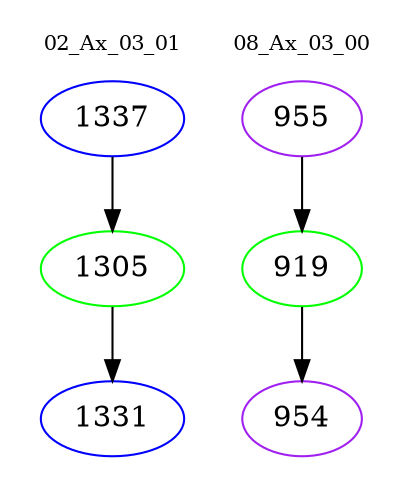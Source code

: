 digraph{
subgraph cluster_0 {
color = white
label = "02_Ax_03_01";
fontsize=10;
T0_1337 [label="1337", color="blue"]
T0_1337 -> T0_1305 [color="black"]
T0_1305 [label="1305", color="green"]
T0_1305 -> T0_1331 [color="black"]
T0_1331 [label="1331", color="blue"]
}
subgraph cluster_1 {
color = white
label = "08_Ax_03_00";
fontsize=10;
T1_955 [label="955", color="purple"]
T1_955 -> T1_919 [color="black"]
T1_919 [label="919", color="green"]
T1_919 -> T1_954 [color="black"]
T1_954 [label="954", color="purple"]
}
}
